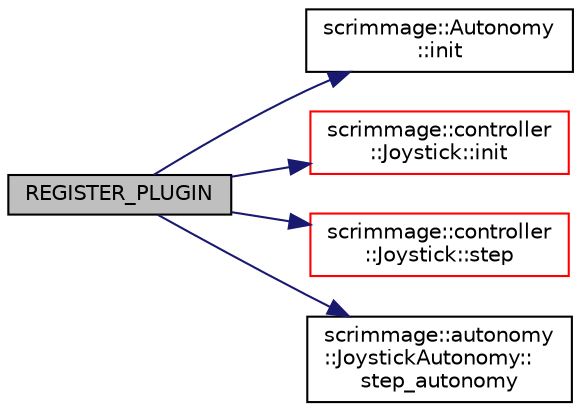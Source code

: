 digraph "REGISTER_PLUGIN"
{
 // LATEX_PDF_SIZE
  edge [fontname="Helvetica",fontsize="10",labelfontname="Helvetica",labelfontsize="10"];
  node [fontname="Helvetica",fontsize="10",shape=record];
  rankdir="LR";
  Node1 [label="REGISTER_PLUGIN",height=0.2,width=0.4,color="black", fillcolor="grey75", style="filled", fontcolor="black",tooltip=" "];
  Node1 -> Node2 [color="midnightblue",fontsize="10",style="solid",fontname="Helvetica"];
  Node2 [label="scrimmage::Autonomy\l::init",height=0.2,width=0.4,color="black", fillcolor="white", style="filled",URL="$classscrimmage_1_1Autonomy.html#a2db7f633d6295aa0f409f88d0248ad6b",tooltip=" "];
  Node1 -> Node3 [color="midnightblue",fontsize="10",style="solid",fontname="Helvetica"];
  Node3 [label="scrimmage::controller\l::Joystick::init",height=0.2,width=0.4,color="red", fillcolor="white", style="filled",URL="$classscrimmage_1_1controller_1_1Joystick.html#a121ee888ab75b5cc0cde232a4f130fbf",tooltip=" "];
  Node1 -> Node12 [color="midnightblue",fontsize="10",style="solid",fontname="Helvetica"];
  Node12 [label="scrimmage::controller\l::Joystick::step",height=0.2,width=0.4,color="red", fillcolor="white", style="filled",URL="$classscrimmage_1_1controller_1_1Joystick.html#a3459ea972cab200e63fbca89c3841970",tooltip=" "];
  Node1 -> Node14 [color="midnightblue",fontsize="10",style="solid",fontname="Helvetica"];
  Node14 [label="scrimmage::autonomy\l::JoystickAutonomy::\lstep_autonomy",height=0.2,width=0.4,color="black", fillcolor="white", style="filled",URL="$classscrimmage_1_1autonomy_1_1JoystickAutonomy.html#a64eb5fdacee62b193c256bedd19796f8",tooltip=" "];
}
